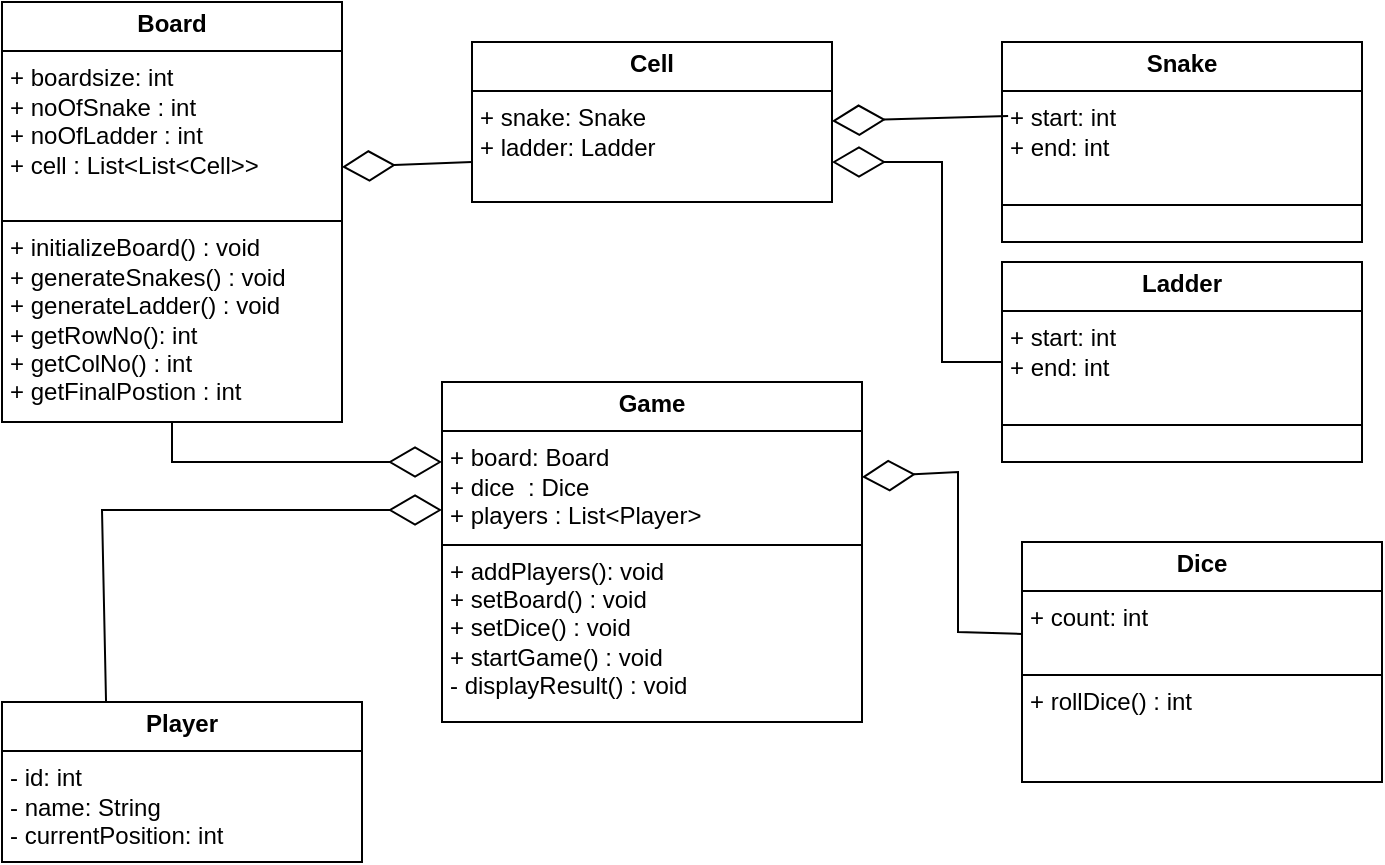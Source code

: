 <mxfile version="24.5.4" type="github">
  <diagram id="C5RBs43oDa-KdzZeNtuy" name="Page-1">
    <mxGraphModel dx="776" dy="434" grid="1" gridSize="10" guides="1" tooltips="1" connect="1" arrows="1" fold="1" page="1" pageScale="1" pageWidth="827" pageHeight="1169" math="0" shadow="0">
      <root>
        <mxCell id="WIyWlLk6GJQsqaUBKTNV-0" />
        <mxCell id="WIyWlLk6GJQsqaUBKTNV-1" parent="WIyWlLk6GJQsqaUBKTNV-0" />
        <mxCell id="5vEMHRvOybMOxOi4SUcP-5" value="&lt;p style=&quot;margin:0px;margin-top:4px;text-align:center;&quot;&gt;&lt;b&gt;Game&lt;/b&gt;&lt;/p&gt;&lt;hr size=&quot;1&quot; style=&quot;border-style:solid;&quot;&gt;&lt;p style=&quot;margin:0px;margin-left:4px;&quot;&gt;+ board: Board&lt;/p&gt;&lt;p style=&quot;margin:0px;margin-left:4px;&quot;&gt;+ dice&amp;nbsp; : Dice&lt;/p&gt;&lt;p style=&quot;margin:0px;margin-left:4px;&quot;&gt;+ players : List&amp;lt;Player&amp;gt;&lt;/p&gt;&lt;hr size=&quot;1&quot; style=&quot;border-style:solid;&quot;&gt;&lt;p style=&quot;margin:0px;margin-left:4px;&quot;&gt;+ addPlayers(): void&lt;/p&gt;&lt;p style=&quot;margin:0px;margin-left:4px;&quot;&gt;+ setBoard() : void&lt;/p&gt;&lt;p style=&quot;margin:0px;margin-left:4px;&quot;&gt;+ setDice() : void&lt;/p&gt;&lt;p style=&quot;margin:0px;margin-left:4px;&quot;&gt;+ startGame() : void&lt;/p&gt;&lt;p style=&quot;margin:0px;margin-left:4px;&quot;&gt;- displayResult() : void&lt;/p&gt;" style="verticalAlign=top;align=left;overflow=fill;html=1;whiteSpace=wrap;" vertex="1" parent="WIyWlLk6GJQsqaUBKTNV-1">
          <mxGeometry x="270" y="800" width="210" height="170" as="geometry" />
        </mxCell>
        <mxCell id="5vEMHRvOybMOxOi4SUcP-6" value="&lt;p style=&quot;margin:0px;margin-top:4px;text-align:center;&quot;&gt;&lt;b&gt;Snake&lt;/b&gt;&lt;/p&gt;&lt;hr size=&quot;1&quot; style=&quot;border-style:solid;&quot;&gt;&lt;p style=&quot;margin:0px;margin-left:4px;&quot;&gt;+ start: int&lt;/p&gt;&lt;p style=&quot;margin:0px;margin-left:4px;&quot;&gt;+ end: int&lt;/p&gt;&lt;p style=&quot;margin:0px;margin-left:4px;&quot;&gt;&lt;br&gt;&lt;/p&gt;&lt;hr size=&quot;1&quot; style=&quot;border-style:solid;&quot;&gt;&lt;p style=&quot;margin:0px;margin-left:4px;&quot;&gt;&lt;br&gt;&lt;/p&gt;" style="verticalAlign=top;align=left;overflow=fill;html=1;whiteSpace=wrap;" vertex="1" parent="WIyWlLk6GJQsqaUBKTNV-1">
          <mxGeometry x="550" y="630" width="180" height="100" as="geometry" />
        </mxCell>
        <mxCell id="5vEMHRvOybMOxOi4SUcP-7" value="&lt;p style=&quot;margin:0px;margin-top:4px;text-align:center;&quot;&gt;&lt;b&gt;Ladder&lt;/b&gt;&lt;/p&gt;&lt;hr size=&quot;1&quot; style=&quot;border-style:solid;&quot;&gt;&lt;p style=&quot;margin:0px;margin-left:4px;&quot;&gt;+ start: int&lt;/p&gt;&lt;p style=&quot;margin:0px;margin-left:4px;&quot;&gt;+ end: int&lt;/p&gt;&lt;p style=&quot;margin:0px;margin-left:4px;&quot;&gt;&lt;br&gt;&lt;/p&gt;&lt;hr size=&quot;1&quot; style=&quot;border-style:solid;&quot;&gt;&lt;p style=&quot;margin:0px;margin-left:4px;&quot;&gt;&lt;br&gt;&lt;/p&gt;" style="verticalAlign=top;align=left;overflow=fill;html=1;whiteSpace=wrap;" vertex="1" parent="WIyWlLk6GJQsqaUBKTNV-1">
          <mxGeometry x="550" y="740" width="180" height="100" as="geometry" />
        </mxCell>
        <mxCell id="5vEMHRvOybMOxOi4SUcP-8" value="&lt;p style=&quot;margin:0px;margin-top:4px;text-align:center;&quot;&gt;&lt;b&gt;Player&lt;/b&gt;&lt;/p&gt;&lt;hr size=&quot;1&quot; style=&quot;border-style:solid;&quot;&gt;&lt;p style=&quot;margin:0px;margin-left:4px;&quot;&gt;- id: int&lt;/p&gt;&lt;p style=&quot;margin:0px;margin-left:4px;&quot;&gt;- name: String&lt;/p&gt;&lt;p style=&quot;margin:0px;margin-left:4px;&quot;&gt;- currentPosition: int&lt;/p&gt;&lt;hr size=&quot;1&quot; style=&quot;border-style:solid;&quot;&gt;&lt;p style=&quot;margin:0px;margin-left:4px;&quot;&gt;&lt;br&gt;&lt;/p&gt;" style="verticalAlign=top;align=left;overflow=fill;html=1;whiteSpace=wrap;" vertex="1" parent="WIyWlLk6GJQsqaUBKTNV-1">
          <mxGeometry x="50" y="960" width="180" height="80" as="geometry" />
        </mxCell>
        <mxCell id="5vEMHRvOybMOxOi4SUcP-9" value="&lt;p style=&quot;margin:0px;margin-top:4px;text-align:center;&quot;&gt;&lt;b&gt;Board&lt;/b&gt;&lt;/p&gt;&lt;hr size=&quot;1&quot; style=&quot;border-style:solid;&quot;&gt;&lt;p style=&quot;margin:0px;margin-left:4px;&quot;&gt;+ boardsize: int&lt;/p&gt;&lt;p style=&quot;margin:0px;margin-left:4px;&quot;&gt;+ noOfSnake : int&lt;/p&gt;&lt;p style=&quot;margin:0px;margin-left:4px;&quot;&gt;+ noOfLadder : int&lt;/p&gt;&lt;p style=&quot;margin:0px;margin-left:4px;&quot;&gt;+ cell : List&amp;lt;List&amp;lt;Cell&amp;gt;&amp;gt;&lt;/p&gt;&lt;p style=&quot;margin:0px;margin-left:4px;&quot;&gt;&lt;br&gt;&lt;/p&gt;&lt;hr size=&quot;1&quot; style=&quot;border-style:solid;&quot;&gt;&lt;p style=&quot;margin:0px;margin-left:4px;&quot;&gt;+ initializeBoard() : void&lt;/p&gt;&lt;p style=&quot;margin:0px;margin-left:4px;&quot;&gt;+ generateSnakes() : void&lt;/p&gt;&lt;p style=&quot;margin:0px;margin-left:4px;&quot;&gt;+ generateLadder() : void&lt;/p&gt;&lt;p style=&quot;margin:0px;margin-left:4px;&quot;&gt;+ getRowNo(): int&lt;/p&gt;&lt;p style=&quot;margin:0px;margin-left:4px;&quot;&gt;+ getColNo() : int&lt;/p&gt;&lt;p style=&quot;margin:0px;margin-left:4px;&quot;&gt;+ getFinalPostion : int&lt;/p&gt;&lt;p style=&quot;margin:0px;margin-left:4px;&quot;&gt;&lt;br&gt;&lt;/p&gt;&lt;p style=&quot;margin:0px;margin-left:4px;&quot;&gt;&lt;br&gt;&lt;/p&gt;" style="verticalAlign=top;align=left;overflow=fill;html=1;whiteSpace=wrap;" vertex="1" parent="WIyWlLk6GJQsqaUBKTNV-1">
          <mxGeometry x="50" y="610" width="170" height="210" as="geometry" />
        </mxCell>
        <mxCell id="5vEMHRvOybMOxOi4SUcP-10" value="&lt;p style=&quot;margin:0px;margin-top:4px;text-align:center;&quot;&gt;&lt;b&gt;Cell&lt;/b&gt;&lt;/p&gt;&lt;hr size=&quot;1&quot; style=&quot;border-style:solid;&quot;&gt;&lt;p style=&quot;margin:0px;margin-left:4px;&quot;&gt;+ snake: Snake&lt;/p&gt;&lt;p style=&quot;margin:0px;margin-left:4px;&quot;&gt;+ ladder: Ladder&lt;/p&gt;&lt;p style=&quot;margin:0px;margin-left:4px;&quot;&gt;&lt;br&gt;&lt;/p&gt;&lt;hr size=&quot;1&quot; style=&quot;border-style:solid;&quot;&gt;&lt;p style=&quot;margin:0px;margin-left:4px;&quot;&gt;&lt;br&gt;&lt;/p&gt;" style="verticalAlign=top;align=left;overflow=fill;html=1;whiteSpace=wrap;" vertex="1" parent="WIyWlLk6GJQsqaUBKTNV-1">
          <mxGeometry x="285" y="630" width="180" height="80" as="geometry" />
        </mxCell>
        <mxCell id="5vEMHRvOybMOxOi4SUcP-31" value="&lt;p style=&quot;margin:0px;margin-top:4px;text-align:center;&quot;&gt;&lt;b&gt;Dice&lt;/b&gt;&lt;/p&gt;&lt;hr size=&quot;1&quot; style=&quot;border-style:solid;&quot;&gt;&lt;p style=&quot;margin:0px;margin-left:4px;&quot;&gt;+ count: int&lt;/p&gt;&lt;p style=&quot;margin:0px;margin-left:4px;&quot;&gt;&lt;br&gt;&lt;/p&gt;&lt;hr size=&quot;1&quot; style=&quot;border-style:solid;&quot;&gt;&lt;p style=&quot;margin:0px;margin-left:4px;&quot;&gt;+ rollDice() : int&lt;/p&gt;" style="verticalAlign=top;align=left;overflow=fill;html=1;whiteSpace=wrap;" vertex="1" parent="WIyWlLk6GJQsqaUBKTNV-1">
          <mxGeometry x="560" y="880" width="180" height="120" as="geometry" />
        </mxCell>
        <mxCell id="5vEMHRvOybMOxOi4SUcP-45" value="" style="endArrow=diamondThin;endFill=0;endSize=24;html=1;rounded=0;exitX=0;exitY=0.5;exitDx=0;exitDy=0;" edge="1" parent="WIyWlLk6GJQsqaUBKTNV-1" source="5vEMHRvOybMOxOi4SUcP-7">
          <mxGeometry width="160" relative="1" as="geometry">
            <mxPoint x="525" y="780" as="sourcePoint" />
            <mxPoint x="465" y="690" as="targetPoint" />
            <Array as="points">
              <mxPoint x="520" y="790" />
              <mxPoint x="520" y="690" />
            </Array>
          </mxGeometry>
        </mxCell>
        <mxCell id="5vEMHRvOybMOxOi4SUcP-49" value="" style="endArrow=diamondThin;endFill=0;endSize=24;html=1;rounded=0;exitX=0.017;exitY=0.37;exitDx=0;exitDy=0;exitPerimeter=0;" edge="1" parent="WIyWlLk6GJQsqaUBKTNV-1" source="5vEMHRvOybMOxOi4SUcP-6">
          <mxGeometry width="160" relative="1" as="geometry">
            <mxPoint x="535" y="669.5" as="sourcePoint" />
            <mxPoint x="465" y="669.5" as="targetPoint" />
          </mxGeometry>
        </mxCell>
        <mxCell id="5vEMHRvOybMOxOi4SUcP-50" value="" style="endArrow=diamondThin;endFill=0;endSize=24;html=1;rounded=0;exitX=0;exitY=0.383;exitDx=0;exitDy=0;exitPerimeter=0;" edge="1" parent="WIyWlLk6GJQsqaUBKTNV-1" source="5vEMHRvOybMOxOi4SUcP-31">
          <mxGeometry width="160" relative="1" as="geometry">
            <mxPoint x="550" y="925" as="sourcePoint" />
            <mxPoint x="480" y="847.5" as="targetPoint" />
            <Array as="points">
              <mxPoint x="528" y="925" />
              <mxPoint x="528" y="845" />
            </Array>
          </mxGeometry>
        </mxCell>
        <mxCell id="5vEMHRvOybMOxOi4SUcP-51" value="" style="endArrow=diamondThin;endFill=0;endSize=24;html=1;rounded=0;exitX=0.289;exitY=-0.05;exitDx=0;exitDy=0;exitPerimeter=0;" edge="1" parent="WIyWlLk6GJQsqaUBKTNV-1">
          <mxGeometry width="160" relative="1" as="geometry">
            <mxPoint x="102.02" y="960" as="sourcePoint" />
            <mxPoint x="270" y="864" as="targetPoint" />
            <Array as="points">
              <mxPoint x="100" y="864" />
            </Array>
          </mxGeometry>
        </mxCell>
        <mxCell id="5vEMHRvOybMOxOi4SUcP-54" value="" style="endArrow=diamondThin;endFill=0;endSize=24;html=1;rounded=0;exitX=0.5;exitY=1;exitDx=0;exitDy=0;" edge="1" parent="WIyWlLk6GJQsqaUBKTNV-1" source="5vEMHRvOybMOxOi4SUcP-9">
          <mxGeometry width="160" relative="1" as="geometry">
            <mxPoint x="140" y="840" as="sourcePoint" />
            <mxPoint x="270" y="840" as="targetPoint" />
            <Array as="points">
              <mxPoint x="135" y="840" />
              <mxPoint x="170" y="840" />
            </Array>
          </mxGeometry>
        </mxCell>
        <mxCell id="5vEMHRvOybMOxOi4SUcP-55" value="" style="endArrow=diamondThin;endFill=0;endSize=24;html=1;rounded=0;exitX=0;exitY=0.75;exitDx=0;exitDy=0;" edge="1" parent="WIyWlLk6GJQsqaUBKTNV-1" source="5vEMHRvOybMOxOi4SUcP-10">
          <mxGeometry width="160" relative="1" as="geometry">
            <mxPoint x="280" y="693" as="sourcePoint" />
            <mxPoint x="220" y="692.5" as="targetPoint" />
          </mxGeometry>
        </mxCell>
      </root>
    </mxGraphModel>
  </diagram>
</mxfile>
